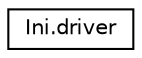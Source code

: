 digraph "Иерархия классов. Графический вид."
{
 // LATEX_PDF_SIZE
  edge [fontname="Helvetica",fontsize="10",labelfontname="Helvetica",labelfontsize="10"];
  node [fontname="Helvetica",fontsize="10",shape=record];
  rankdir="LR";
  Node0 [label="Ini.driver",height=0.2,width=0.4,color="black", fillcolor="white", style="filled",URL="$d0/d20/classini__files__dir_1_1_ini_1_1driver.html",tooltip=" "];
}
